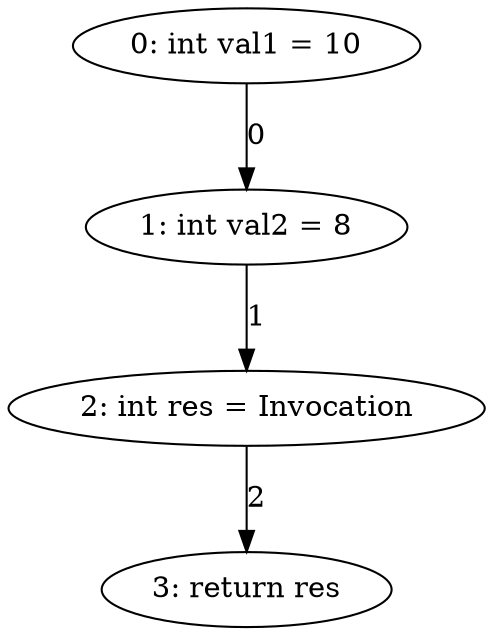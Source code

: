 digraph G {
  1 [ label="0: int val1 = 10" ];
  2 [ label="1: int val2 = 8" ];
  3 [ label="2: int res = Invocation" ];
  4 [ label="3: return res" ];
  1 -> 2 [ label="0" ];
  2 -> 3 [ label="1" ];
  3 -> 4 [ label="2" ];
}

